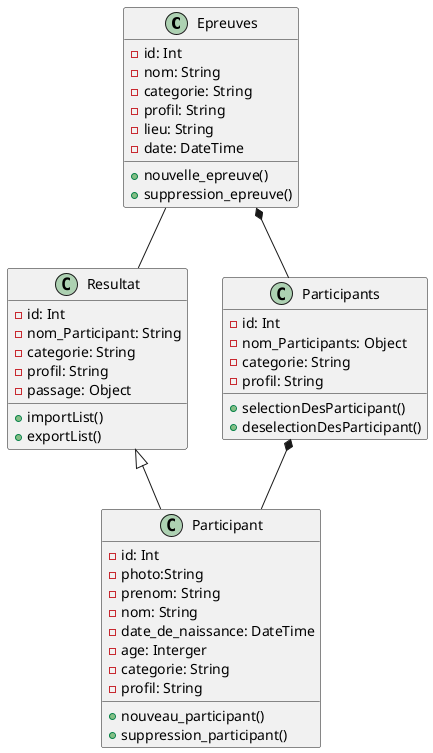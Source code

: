 @startuml

Class Epreuves{
    -id: Int
    -nom: String
    -categorie: String
    -profil: String
    -lieu: String
    -date: DateTime
    +nouvelle_epreuve()
    +suppression_epreuve()
}
Class Resultat{
    -id: Int
    -nom_Participant: String
    -categorie: String
    -profil: String
    -passage: Object
    +importList()
    +exportList()
}
Class Participant{
    -id: Int
    -photo:String
    -prenom: String
    -nom: String
    -date_de_naissance: DateTime
    -age: Interger
    -categorie: String
    -profil: String
    +nouveau_participant()
    +suppression_participant()

}
Class Participants{
    -id: Int
    -nom_Participants: Object
    -categorie: String
    -profil: String
    +selectionDesParticipant()
    +deselectionDesParticipant()
}


Participants *-- Participant
Epreuves *-- Participants
Epreuves -- Resultat
Resultat <|-- Participant

@enduml